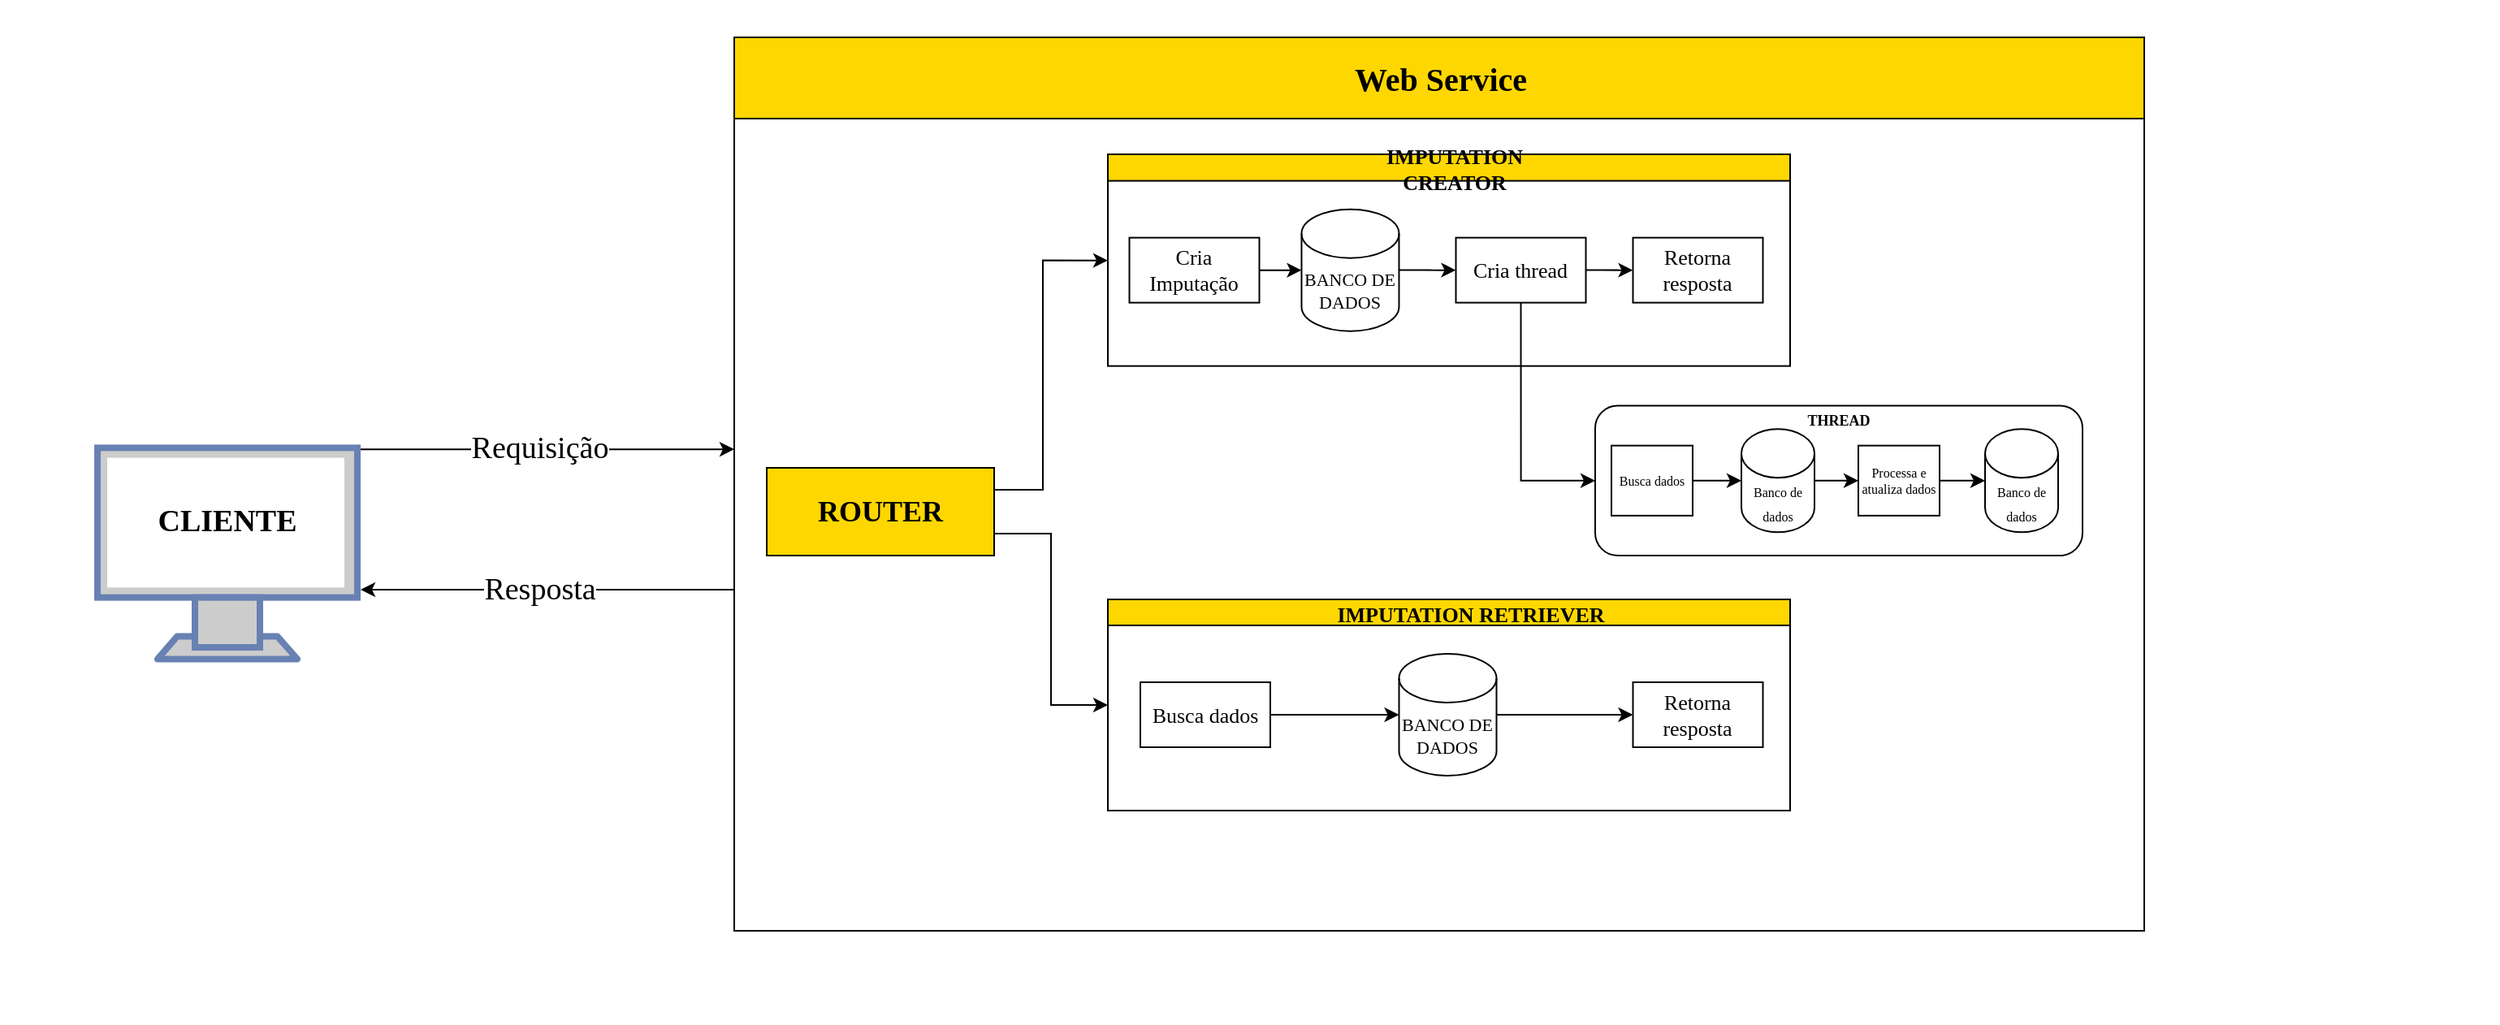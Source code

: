 <mxfile version="20.6.0" type="gitlab">
  <diagram id="seX18nJwCxmoSUvv63Jf" name="Página-1">
    <mxGraphModel dx="1523" dy="905" grid="1" gridSize="10" guides="1" tooltips="1" connect="1" arrows="1" fold="1" page="1" pageScale="1" pageWidth="827" pageHeight="1169" math="0" shadow="0">
      <root>
        <mxCell id="0" />
        <mxCell id="1" parent="0" />
        <mxCell id="0dK_D2TtvEf-nO8ammGZ-187" value="" style="rounded=0;whiteSpace=wrap;html=1;fontFamily=Lucida Console;fontSize=19;fillColor=default;strokeColor=none;aspect=fixed;" vertex="1" parent="1">
          <mxGeometry x="110" y="247" width="1370" height="630" as="geometry" />
        </mxCell>
        <mxCell id="0dK_D2TtvEf-nO8ammGZ-189" value="" style="rounded=1;whiteSpace=wrap;html=1;fontFamily=Lucida Console;fontSize=19;fillColor=#FFD700;arcSize=0;" vertex="1" parent="1">
          <mxGeometry x="562" y="270" width="868" height="50" as="geometry" />
        </mxCell>
        <mxCell id="0dK_D2TtvEf-nO8ammGZ-178" style="edgeStyle=orthogonalEdgeStyle;rounded=0;orthogonalLoop=1;jettySize=auto;html=1;entryX=0;entryY=0.461;entryDx=0;entryDy=0;entryPerimeter=0;fontFamily=Lucida Console;fontSize=19;" edge="1" parent="1" source="0dK_D2TtvEf-nO8ammGZ-182" target="0dK_D2TtvEf-nO8ammGZ-1">
          <mxGeometry relative="1" as="geometry">
            <mxPoint x="119.4" y="523.84" as="sourcePoint" />
            <Array as="points">
              <mxPoint x="552" y="524" />
            </Array>
          </mxGeometry>
        </mxCell>
        <mxCell id="0dK_D2TtvEf-nO8ammGZ-180" value="Requisição" style="edgeLabel;html=1;align=center;verticalAlign=middle;resizable=0;points=[];fontSize=19;fontFamily=Lucida Console;" vertex="1" connectable="0" parent="0dK_D2TtvEf-nO8ammGZ-178">
          <mxGeometry x="-0.106" y="3" relative="1" as="geometry">
            <mxPoint x="8" y="2" as="offset" />
          </mxGeometry>
        </mxCell>
        <mxCell id="0dK_D2TtvEf-nO8ammGZ-179" style="edgeStyle=orthogonalEdgeStyle;rounded=0;orthogonalLoop=1;jettySize=auto;html=1;fontFamily=Lucida Console;fontSize=19;" edge="1" parent="1" source="0dK_D2TtvEf-nO8ammGZ-1">
          <mxGeometry relative="1" as="geometry">
            <mxPoint x="332" y="610" as="targetPoint" />
            <Array as="points">
              <mxPoint x="452" y="610" />
              <mxPoint x="452" y="610" />
            </Array>
          </mxGeometry>
        </mxCell>
        <mxCell id="0dK_D2TtvEf-nO8ammGZ-181" value="Resposta" style="edgeLabel;html=1;align=center;verticalAlign=middle;resizable=0;points=[];fontSize=19;fontFamily=Lucida Console;" vertex="1" connectable="0" parent="0dK_D2TtvEf-nO8ammGZ-179">
          <mxGeometry x="0.055" y="-1" relative="1" as="geometry">
            <mxPoint x="1" y="1" as="offset" />
          </mxGeometry>
        </mxCell>
        <mxCell id="0dK_D2TtvEf-nO8ammGZ-1" value="" style="rounded=0;whiteSpace=wrap;html=1;fillColor=none;aspect=fixed;arcSize=13;imageHeight=24;glass=0;" vertex="1" parent="1">
          <mxGeometry x="562" y="270" width="868" height="550" as="geometry" />
        </mxCell>
        <mxCell id="0dK_D2TtvEf-nO8ammGZ-19" value="Web Service" style="text;html=1;strokeColor=none;fillColor=none;align=center;verticalAlign=middle;whiteSpace=wrap;rounded=0;fontFamily=Lucida Console;fontSize=20;fontStyle=1" vertex="1" parent="1">
          <mxGeometry x="927" y="280" width="140" height="30" as="geometry" />
        </mxCell>
        <mxCell id="0dK_D2TtvEf-nO8ammGZ-90" value="" style="group;fontFamily=Lucida Console;" vertex="1" connectable="0" parent="1">
          <mxGeometry x="792" y="338.32" width="420" height="134" as="geometry" />
        </mxCell>
        <mxCell id="0dK_D2TtvEf-nO8ammGZ-25" value="" style="rounded=0;whiteSpace=wrap;html=1;fontFamily=Lucida Console;" vertex="1" parent="0dK_D2TtvEf-nO8ammGZ-90">
          <mxGeometry y="4" width="420" height="130" as="geometry" />
        </mxCell>
        <mxCell id="0dK_D2TtvEf-nO8ammGZ-192" value="" style="rounded=0;whiteSpace=wrap;html=1;glass=0;strokeColor=default;fontFamily=Helvetica;fontSize=12;fontColor=default;fillColor=#FFD700;" vertex="1" parent="0dK_D2TtvEf-nO8ammGZ-90">
          <mxGeometry y="3.68" width="420" height="16.32" as="geometry" />
        </mxCell>
        <mxCell id="0dK_D2TtvEf-nO8ammGZ-49" value="IMPUTATION CREATOR" style="text;html=1;strokeColor=none;fillColor=none;align=center;verticalAlign=middle;whiteSpace=wrap;rounded=0;fontFamily=Lucida Console;fontSize=13;fontStyle=1" vertex="1" parent="0dK_D2TtvEf-nO8ammGZ-90">
          <mxGeometry x="136.75" y="-2" width="153.25" height="30" as="geometry" />
        </mxCell>
        <mxCell id="0dK_D2TtvEf-nO8ammGZ-50" value="Cria Imputação" style="rounded=0;whiteSpace=wrap;html=1;fontFamily=Lucida Console;fontSize=13;" vertex="1" parent="0dK_D2TtvEf-nO8ammGZ-90">
          <mxGeometry x="13.25" y="55" width="80" height="40" as="geometry" />
        </mxCell>
        <mxCell id="0dK_D2TtvEf-nO8ammGZ-52" value="&lt;font style=&quot;font-size: 11px;&quot;&gt;BANCO DE DADOS&lt;/font&gt;" style="shape=cylinder3;whiteSpace=wrap;html=1;boundedLbl=1;backgroundOutline=1;size=15;fontFamily=Lucida Console;fontSize=11;" vertex="1" parent="0dK_D2TtvEf-nO8ammGZ-90">
          <mxGeometry x="119.24" y="37.5" width="60" height="75" as="geometry" />
        </mxCell>
        <mxCell id="0dK_D2TtvEf-nO8ammGZ-54" style="edgeStyle=orthogonalEdgeStyle;rounded=0;orthogonalLoop=1;jettySize=auto;html=1;exitX=1;exitY=0.5;exitDx=0;exitDy=0;entryX=0;entryY=0.5;entryDx=0;entryDy=0;entryPerimeter=0;fontFamily=Lucida Console;fontSize=13;" edge="1" parent="0dK_D2TtvEf-nO8ammGZ-90" source="0dK_D2TtvEf-nO8ammGZ-50" target="0dK_D2TtvEf-nO8ammGZ-52">
          <mxGeometry relative="1" as="geometry" />
        </mxCell>
        <mxCell id="0dK_D2TtvEf-nO8ammGZ-55" value="Cria thread" style="rounded=0;whiteSpace=wrap;html=1;fontFamily=Lucida Console;fontSize=13;" vertex="1" parent="0dK_D2TtvEf-nO8ammGZ-90">
          <mxGeometry x="214.25" y="55" width="80" height="40" as="geometry" />
        </mxCell>
        <mxCell id="0dK_D2TtvEf-nO8ammGZ-56" style="edgeStyle=orthogonalEdgeStyle;rounded=0;orthogonalLoop=1;jettySize=auto;html=1;entryX=0;entryY=0.5;entryDx=0;entryDy=0;fontFamily=Lucida Console;fontSize=13;" edge="1" parent="0dK_D2TtvEf-nO8ammGZ-90" source="0dK_D2TtvEf-nO8ammGZ-52" target="0dK_D2TtvEf-nO8ammGZ-55">
          <mxGeometry relative="1" as="geometry" />
        </mxCell>
        <mxCell id="0dK_D2TtvEf-nO8ammGZ-66" value="Retorna resposta" style="rounded=0;whiteSpace=wrap;html=1;fontFamily=Lucida Console;fontSize=13;" vertex="1" parent="0dK_D2TtvEf-nO8ammGZ-90">
          <mxGeometry x="323.25" y="55" width="80" height="40" as="geometry" />
        </mxCell>
        <mxCell id="0dK_D2TtvEf-nO8ammGZ-67" style="edgeStyle=orthogonalEdgeStyle;rounded=0;orthogonalLoop=1;jettySize=auto;html=1;entryX=0;entryY=0.5;entryDx=0;entryDy=0;fontFamily=Lucida Console;fontSize=12;" edge="1" parent="0dK_D2TtvEf-nO8ammGZ-90" source="0dK_D2TtvEf-nO8ammGZ-55" target="0dK_D2TtvEf-nO8ammGZ-66">
          <mxGeometry relative="1" as="geometry" />
        </mxCell>
        <mxCell id="0dK_D2TtvEf-nO8ammGZ-113" value="" style="group;fontSize=14;fontFamily=Lucida Console;" vertex="1" connectable="0" parent="1">
          <mxGeometry x="1092" y="496.76" width="300" height="92.24" as="geometry" />
        </mxCell>
        <mxCell id="0dK_D2TtvEf-nO8ammGZ-62" value="" style="rounded=1;whiteSpace=wrap;html=1;fontFamily=Lucida Console;fontSize=12;" vertex="1" parent="0dK_D2TtvEf-nO8ammGZ-113">
          <mxGeometry width="300" height="92.24" as="geometry" />
        </mxCell>
        <mxCell id="0dK_D2TtvEf-nO8ammGZ-105" value="Busca dados" style="rounded=0;whiteSpace=wrap;html=1;fontFamily=Lucida Console;fontSize=8;" vertex="1" parent="0dK_D2TtvEf-nO8ammGZ-113">
          <mxGeometry x="10" y="24.56" width="50" height="43.12" as="geometry" />
        </mxCell>
        <mxCell id="0dK_D2TtvEf-nO8ammGZ-106" value="&lt;font style=&quot;font-size: 8px;&quot;&gt;Banco de dados&lt;/font&gt;" style="shape=cylinder3;whiteSpace=wrap;html=1;boundedLbl=1;backgroundOutline=1;size=15;fontFamily=Lucida Console;fontSize=12;" vertex="1" parent="0dK_D2TtvEf-nO8ammGZ-113">
          <mxGeometry x="90" y="14.35" width="45" height="63.54" as="geometry" />
        </mxCell>
        <mxCell id="0dK_D2TtvEf-nO8ammGZ-107" style="edgeStyle=orthogonalEdgeStyle;rounded=0;orthogonalLoop=1;jettySize=auto;html=1;entryX=0;entryY=0.5;entryDx=0;entryDy=0;entryPerimeter=0;fontFamily=Lucida Console;fontSize=8;" edge="1" parent="0dK_D2TtvEf-nO8ammGZ-113" source="0dK_D2TtvEf-nO8ammGZ-105" target="0dK_D2TtvEf-nO8ammGZ-106">
          <mxGeometry relative="1" as="geometry" />
        </mxCell>
        <mxCell id="0dK_D2TtvEf-nO8ammGZ-108" value="Processa e atualiza dados" style="rounded=0;whiteSpace=wrap;html=1;fontFamily=Lucida Console;fontSize=8;" vertex="1" parent="0dK_D2TtvEf-nO8ammGZ-113">
          <mxGeometry x="162" y="24.56" width="50" height="43.12" as="geometry" />
        </mxCell>
        <mxCell id="0dK_D2TtvEf-nO8ammGZ-110" style="edgeStyle=orthogonalEdgeStyle;rounded=0;orthogonalLoop=1;jettySize=auto;html=1;entryX=0;entryY=0.5;entryDx=0;entryDy=0;fontFamily=Lucida Console;fontSize=8;" edge="1" parent="0dK_D2TtvEf-nO8ammGZ-113" source="0dK_D2TtvEf-nO8ammGZ-106" target="0dK_D2TtvEf-nO8ammGZ-108">
          <mxGeometry relative="1" as="geometry" />
        </mxCell>
        <mxCell id="0dK_D2TtvEf-nO8ammGZ-109" value="&lt;font style=&quot;font-size: 8px;&quot;&gt;Banco de dados&lt;/font&gt;" style="shape=cylinder3;whiteSpace=wrap;html=1;boundedLbl=1;backgroundOutline=1;size=15;fontFamily=Lucida Console;fontSize=12;" vertex="1" parent="0dK_D2TtvEf-nO8ammGZ-113">
          <mxGeometry x="240" y="14.35" width="45" height="63.54" as="geometry" />
        </mxCell>
        <mxCell id="0dK_D2TtvEf-nO8ammGZ-111" style="edgeStyle=orthogonalEdgeStyle;rounded=0;orthogonalLoop=1;jettySize=auto;html=1;entryX=0;entryY=0.5;entryDx=0;entryDy=0;entryPerimeter=0;fontFamily=Lucida Console;fontSize=8;" edge="1" parent="0dK_D2TtvEf-nO8ammGZ-113" source="0dK_D2TtvEf-nO8ammGZ-108" target="0dK_D2TtvEf-nO8ammGZ-109">
          <mxGeometry relative="1" as="geometry" />
        </mxCell>
        <mxCell id="0dK_D2TtvEf-nO8ammGZ-134" value="THREAD" style="text;html=1;strokeColor=none;fillColor=none;align=center;verticalAlign=middle;whiteSpace=wrap;rounded=0;fontFamily=Lucida Console;fontSize=9;fontStyle=1" vertex="1" parent="0dK_D2TtvEf-nO8ammGZ-113">
          <mxGeometry x="120" y="-5.44" width="60" height="30" as="geometry" />
        </mxCell>
        <mxCell id="0dK_D2TtvEf-nO8ammGZ-150" style="edgeStyle=orthogonalEdgeStyle;rounded=0;orthogonalLoop=1;jettySize=auto;html=1;exitX=1;exitY=0.25;exitDx=0;exitDy=0;entryX=0;entryY=0.5;entryDx=0;entryDy=0;fontFamily=Lucida Console;fontSize=11;" edge="1" parent="1" source="0dK_D2TtvEf-nO8ammGZ-149" target="0dK_D2TtvEf-nO8ammGZ-25">
          <mxGeometry relative="1" as="geometry">
            <Array as="points">
              <mxPoint x="752" y="549" />
              <mxPoint x="752" y="407" />
            </Array>
          </mxGeometry>
        </mxCell>
        <mxCell id="0dK_D2TtvEf-nO8ammGZ-149" value="ROUTER" style="rounded=0;whiteSpace=wrap;html=1;fontFamily=Lucida Console;fontSize=18;fontStyle=1;fillColor=#FFD700;" vertex="1" parent="1">
          <mxGeometry x="582" y="535" width="140" height="54" as="geometry" />
        </mxCell>
        <mxCell id="0dK_D2TtvEf-nO8ammGZ-151" value="" style="group;fontFamily=Lucida Console;" vertex="1" connectable="0" parent="1">
          <mxGeometry x="792" y="612" width="856" height="248" as="geometry" />
        </mxCell>
        <mxCell id="0dK_D2TtvEf-nO8ammGZ-152" value="" style="rounded=0;whiteSpace=wrap;html=1;fontFamily=Lucida Console;" vertex="1" parent="0dK_D2TtvEf-nO8ammGZ-151">
          <mxGeometry y="4" width="420" height="130" as="geometry" />
        </mxCell>
        <mxCell id="0dK_D2TtvEf-nO8ammGZ-193" value="" style="rounded=0;whiteSpace=wrap;html=1;glass=0;strokeColor=default;fontFamily=Helvetica;fontSize=12;fontColor=default;fillColor=#FFD700;" vertex="1" parent="0dK_D2TtvEf-nO8ammGZ-151">
          <mxGeometry y="4" width="420" height="16" as="geometry" />
        </mxCell>
        <mxCell id="0dK_D2TtvEf-nO8ammGZ-153" value="IMPUTATION RETRIEVER" style="text;html=1;strokeColor=none;fillColor=none;align=center;verticalAlign=middle;whiteSpace=wrap;rounded=0;fontFamily=Lucida Console;fontSize=13;fontStyle=1" vertex="1" parent="0dK_D2TtvEf-nO8ammGZ-151">
          <mxGeometry x="136.75" y="-2" width="173.25" height="30" as="geometry" />
        </mxCell>
        <mxCell id="0dK_D2TtvEf-nO8ammGZ-155" value="&lt;font style=&quot;font-size: 11px;&quot;&gt;BANCO DE DADOS&lt;/font&gt;" style="shape=cylinder3;whiteSpace=wrap;html=1;boundedLbl=1;backgroundOutline=1;size=15;fontFamily=Lucida Console;fontSize=11;" vertex="1" parent="0dK_D2TtvEf-nO8ammGZ-151">
          <mxGeometry x="179.25" y="37.5" width="60" height="75" as="geometry" />
        </mxCell>
        <mxCell id="0dK_D2TtvEf-nO8ammGZ-158" style="edgeStyle=orthogonalEdgeStyle;rounded=0;orthogonalLoop=1;jettySize=auto;html=1;entryX=0;entryY=0.5;entryDx=0;entryDy=0;fontFamily=Lucida Console;fontSize=13;" edge="1" parent="0dK_D2TtvEf-nO8ammGZ-151" source="0dK_D2TtvEf-nO8ammGZ-155" target="0dK_D2TtvEf-nO8ammGZ-159">
          <mxGeometry relative="1" as="geometry">
            <mxPoint x="214.25" y="75" as="targetPoint" />
          </mxGeometry>
        </mxCell>
        <mxCell id="0dK_D2TtvEf-nO8ammGZ-159" value="Retorna resposta" style="rounded=0;whiteSpace=wrap;html=1;fontFamily=Lucida Console;fontSize=13;" vertex="1" parent="0dK_D2TtvEf-nO8ammGZ-151">
          <mxGeometry x="323.25" y="55" width="80" height="40" as="geometry" />
        </mxCell>
        <mxCell id="0dK_D2TtvEf-nO8ammGZ-162" style="edgeStyle=orthogonalEdgeStyle;rounded=0;orthogonalLoop=1;jettySize=auto;html=1;entryX=0;entryY=0.5;entryDx=0;entryDy=0;entryPerimeter=0;fontFamily=Lucida Console;fontSize=11;" edge="1" parent="0dK_D2TtvEf-nO8ammGZ-151" source="0dK_D2TtvEf-nO8ammGZ-161" target="0dK_D2TtvEf-nO8ammGZ-155">
          <mxGeometry relative="1" as="geometry" />
        </mxCell>
        <mxCell id="0dK_D2TtvEf-nO8ammGZ-161" value="Busca dados" style="rounded=0;whiteSpace=wrap;html=1;fontFamily=Lucida Console;fontSize=13;" vertex="1" parent="0dK_D2TtvEf-nO8ammGZ-151">
          <mxGeometry x="20" y="55" width="80" height="40" as="geometry" />
        </mxCell>
        <mxCell id="0dK_D2TtvEf-nO8ammGZ-166" style="edgeStyle=orthogonalEdgeStyle;rounded=0;orthogonalLoop=1;jettySize=auto;html=1;exitX=0.5;exitY=1;exitDx=0;exitDy=0;entryX=0;entryY=0.5;entryDx=0;entryDy=0;fontFamily=Lucida Console;fontSize=11;" edge="1" parent="1" source="0dK_D2TtvEf-nO8ammGZ-55" target="0dK_D2TtvEf-nO8ammGZ-62">
          <mxGeometry relative="1" as="geometry" />
        </mxCell>
        <mxCell id="0dK_D2TtvEf-nO8ammGZ-164" style="edgeStyle=orthogonalEdgeStyle;rounded=0;orthogonalLoop=1;jettySize=auto;html=1;exitX=1;exitY=0.75;exitDx=0;exitDy=0;entryX=0;entryY=0.5;entryDx=0;entryDy=0;fontFamily=Lucida Console;fontSize=11;" edge="1" parent="1" source="0dK_D2TtvEf-nO8ammGZ-149" target="0dK_D2TtvEf-nO8ammGZ-152">
          <mxGeometry relative="1" as="geometry" />
        </mxCell>
        <mxCell id="0dK_D2TtvEf-nO8ammGZ-185" value="" style="group" vertex="1" connectable="0" parent="1">
          <mxGeometry x="170" y="522.68" width="160" height="130.01" as="geometry" />
        </mxCell>
        <mxCell id="0dK_D2TtvEf-nO8ammGZ-182" value="" style="fontColor=#0066CC;verticalAlign=top;verticalLabelPosition=bottom;labelPosition=center;align=center;html=1;outlineConnect=0;fillColor=#CCCCCC;strokeColor=#6881B3;gradientColor=none;gradientDirection=north;strokeWidth=2;shape=mxgraph.networks.monitor;fontFamily=Lucida Console;fontSize=19;" vertex="1" parent="0dK_D2TtvEf-nO8ammGZ-185">
          <mxGeometry width="160" height="130.01" as="geometry" />
        </mxCell>
        <mxCell id="0dK_D2TtvEf-nO8ammGZ-173" value="CLIENTE" style="text;html=1;strokeColor=none;fillColor=none;align=center;verticalAlign=middle;whiteSpace=wrap;rounded=0;fontFamily=Lucida Console;fontSize=19;fontStyle=1" vertex="1" parent="0dK_D2TtvEf-nO8ammGZ-185">
          <mxGeometry x="30" y="30.32" width="100" height="30" as="geometry" />
        </mxCell>
      </root>
    </mxGraphModel>
  </diagram>
</mxfile>
